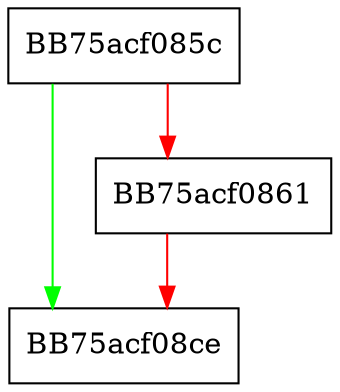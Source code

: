 digraph swap {
  node [shape="box"];
  graph [splines=ortho];
  BB75acf085c -> BB75acf08ce [color="green"];
  BB75acf085c -> BB75acf0861 [color="red"];
  BB75acf0861 -> BB75acf08ce [color="red"];
}